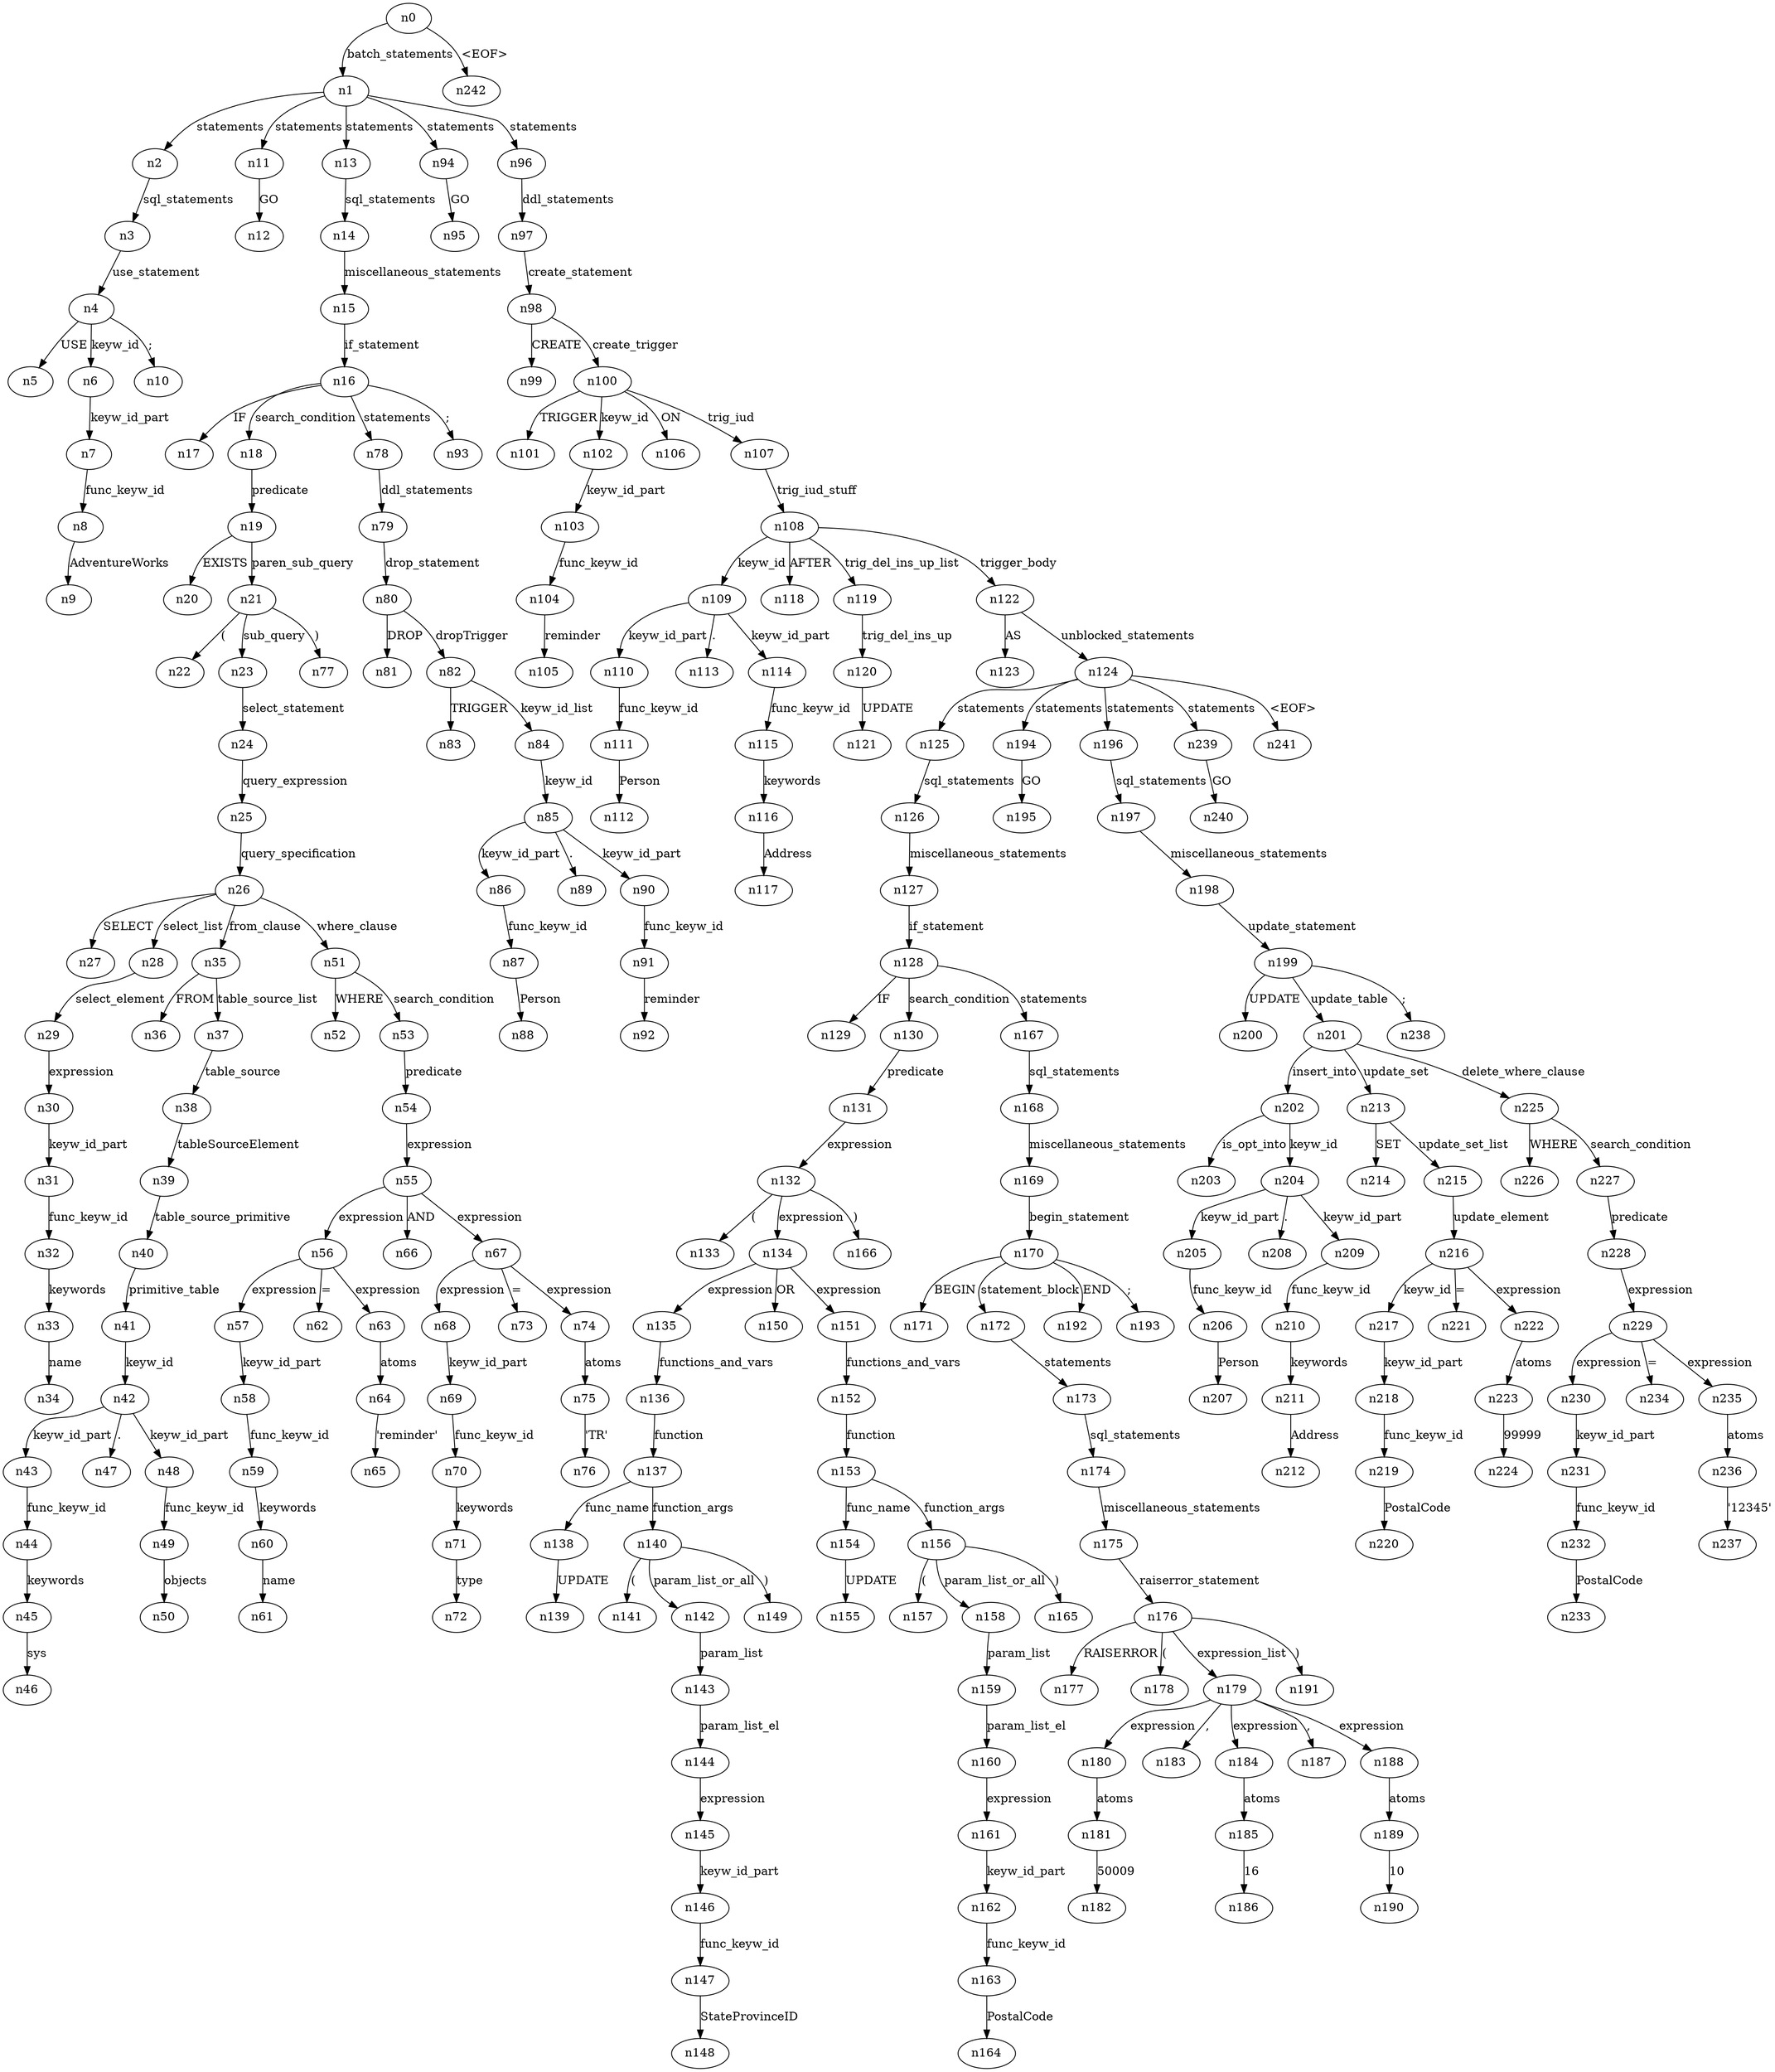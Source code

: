 digraph ParseTree {
  n0 -> n1 [label="batch_statements"];
  n1 -> n2 [label="statements"];
  n2 -> n3 [label="sql_statements"];
  n3 -> n4 [label="use_statement"];
  n4 -> n5 [label="USE"];
  n4 -> n6 [label="keyw_id"];
  n6 -> n7 [label="keyw_id_part"];
  n7 -> n8 [label="func_keyw_id"];
  n8 -> n9 [label="AdventureWorks"];
  n4 -> n10 [label=";"];
  n1 -> n11 [label="statements"];
  n11 -> n12 [label="GO"];
  n1 -> n13 [label="statements"];
  n13 -> n14 [label="sql_statements"];
  n14 -> n15 [label="miscellaneous_statements"];
  n15 -> n16 [label="if_statement"];
  n16 -> n17 [label="IF"];
  n16 -> n18 [label="search_condition"];
  n18 -> n19 [label="predicate"];
  n19 -> n20 [label="EXISTS"];
  n19 -> n21 [label="paren_sub_query"];
  n21 -> n22 [label="("];
  n21 -> n23 [label="sub_query"];
  n23 -> n24 [label="select_statement"];
  n24 -> n25 [label="query_expression"];
  n25 -> n26 [label="query_specification"];
  n26 -> n27 [label="SELECT"];
  n26 -> n28 [label="select_list"];
  n28 -> n29 [label="select_element"];
  n29 -> n30 [label="expression"];
  n30 -> n31 [label="keyw_id_part"];
  n31 -> n32 [label="func_keyw_id"];
  n32 -> n33 [label="keywords"];
  n33 -> n34 [label="name"];
  n26 -> n35 [label="from_clause"];
  n35 -> n36 [label="FROM"];
  n35 -> n37 [label="table_source_list"];
  n37 -> n38 [label="table_source"];
  n38 -> n39 [label="tableSourceElement"];
  n39 -> n40 [label="table_source_primitive"];
  n40 -> n41 [label="primitive_table"];
  n41 -> n42 [label="keyw_id"];
  n42 -> n43 [label="keyw_id_part"];
  n43 -> n44 [label="func_keyw_id"];
  n44 -> n45 [label="keywords"];
  n45 -> n46 [label="sys"];
  n42 -> n47 [label="."];
  n42 -> n48 [label="keyw_id_part"];
  n48 -> n49 [label="func_keyw_id"];
  n49 -> n50 [label="objects"];
  n26 -> n51 [label="where_clause"];
  n51 -> n52 [label="WHERE"];
  n51 -> n53 [label="search_condition"];
  n53 -> n54 [label="predicate"];
  n54 -> n55 [label="expression"];
  n55 -> n56 [label="expression"];
  n56 -> n57 [label="expression"];
  n57 -> n58 [label="keyw_id_part"];
  n58 -> n59 [label="func_keyw_id"];
  n59 -> n60 [label="keywords"];
  n60 -> n61 [label="name"];
  n56 -> n62 [label="="];
  n56 -> n63 [label="expression"];
  n63 -> n64 [label="atoms"];
  n64 -> n65 [label="'reminder'"];
  n55 -> n66 [label="AND"];
  n55 -> n67 [label="expression"];
  n67 -> n68 [label="expression"];
  n68 -> n69 [label="keyw_id_part"];
  n69 -> n70 [label="func_keyw_id"];
  n70 -> n71 [label="keywords"];
  n71 -> n72 [label="type"];
  n67 -> n73 [label="="];
  n67 -> n74 [label="expression"];
  n74 -> n75 [label="atoms"];
  n75 -> n76 [label="'TR'"];
  n21 -> n77 [label=")"];
  n16 -> n78 [label="statements"];
  n78 -> n79 [label="ddl_statements"];
  n79 -> n80 [label="drop_statement"];
  n80 -> n81 [label="DROP"];
  n80 -> n82 [label="dropTrigger"];
  n82 -> n83 [label="TRIGGER"];
  n82 -> n84 [label="keyw_id_list"];
  n84 -> n85 [label="keyw_id"];
  n85 -> n86 [label="keyw_id_part"];
  n86 -> n87 [label="func_keyw_id"];
  n87 -> n88 [label="Person"];
  n85 -> n89 [label="."];
  n85 -> n90 [label="keyw_id_part"];
  n90 -> n91 [label="func_keyw_id"];
  n91 -> n92 [label="reminder"];
  n16 -> n93 [label=";"];
  n1 -> n94 [label="statements"];
  n94 -> n95 [label="GO"];
  n1 -> n96 [label="statements"];
  n96 -> n97 [label="ddl_statements"];
  n97 -> n98 [label="create_statement"];
  n98 -> n99 [label="CREATE"];
  n98 -> n100 [label="create_trigger"];
  n100 -> n101 [label="TRIGGER"];
  n100 -> n102 [label="keyw_id"];
  n102 -> n103 [label="keyw_id_part"];
  n103 -> n104 [label="func_keyw_id"];
  n104 -> n105 [label="reminder"];
  n100 -> n106 [label="ON"];
  n100 -> n107 [label="trig_iud"];
  n107 -> n108 [label="trig_iud_stuff"];
  n108 -> n109 [label="keyw_id"];
  n109 -> n110 [label="keyw_id_part"];
  n110 -> n111 [label="func_keyw_id"];
  n111 -> n112 [label="Person"];
  n109 -> n113 [label="."];
  n109 -> n114 [label="keyw_id_part"];
  n114 -> n115 [label="func_keyw_id"];
  n115 -> n116 [label="keywords"];
  n116 -> n117 [label="Address"];
  n108 -> n118 [label="AFTER"];
  n108 -> n119 [label="trig_del_ins_up_list"];
  n119 -> n120 [label="trig_del_ins_up"];
  n120 -> n121 [label="UPDATE"];
  n108 -> n122 [label="trigger_body"];
  n122 -> n123 [label="AS"];
  n122 -> n124 [label="unblocked_statements"];
  n124 -> n125 [label="statements"];
  n125 -> n126 [label="sql_statements"];
  n126 -> n127 [label="miscellaneous_statements"];
  n127 -> n128 [label="if_statement"];
  n128 -> n129 [label="IF"];
  n128 -> n130 [label="search_condition"];
  n130 -> n131 [label="predicate"];
  n131 -> n132 [label="expression"];
  n132 -> n133 [label="("];
  n132 -> n134 [label="expression"];
  n134 -> n135 [label="expression"];
  n135 -> n136 [label="functions_and_vars"];
  n136 -> n137 [label="function"];
  n137 -> n138 [label="func_name"];
  n138 -> n139 [label="UPDATE"];
  n137 -> n140 [label="function_args"];
  n140 -> n141 [label="("];
  n140 -> n142 [label="param_list_or_all"];
  n142 -> n143 [label="param_list"];
  n143 -> n144 [label="param_list_el"];
  n144 -> n145 [label="expression"];
  n145 -> n146 [label="keyw_id_part"];
  n146 -> n147 [label="func_keyw_id"];
  n147 -> n148 [label="StateProvinceID"];
  n140 -> n149 [label=")"];
  n134 -> n150 [label="OR"];
  n134 -> n151 [label="expression"];
  n151 -> n152 [label="functions_and_vars"];
  n152 -> n153 [label="function"];
  n153 -> n154 [label="func_name"];
  n154 -> n155 [label="UPDATE"];
  n153 -> n156 [label="function_args"];
  n156 -> n157 [label="("];
  n156 -> n158 [label="param_list_or_all"];
  n158 -> n159 [label="param_list"];
  n159 -> n160 [label="param_list_el"];
  n160 -> n161 [label="expression"];
  n161 -> n162 [label="keyw_id_part"];
  n162 -> n163 [label="func_keyw_id"];
  n163 -> n164 [label="PostalCode"];
  n156 -> n165 [label=")"];
  n132 -> n166 [label=")"];
  n128 -> n167 [label="statements"];
  n167 -> n168 [label="sql_statements"];
  n168 -> n169 [label="miscellaneous_statements"];
  n169 -> n170 [label="begin_statement"];
  n170 -> n171 [label="BEGIN"];
  n170 -> n172 [label="statement_block"];
  n172 -> n173 [label="statements"];
  n173 -> n174 [label="sql_statements"];
  n174 -> n175 [label="miscellaneous_statements"];
  n175 -> n176 [label="raiserror_statement"];
  n176 -> n177 [label="RAISERROR"];
  n176 -> n178 [label="("];
  n176 -> n179 [label="expression_list"];
  n179 -> n180 [label="expression"];
  n180 -> n181 [label="atoms"];
  n181 -> n182 [label="50009"];
  n179 -> n183 [label=","];
  n179 -> n184 [label="expression"];
  n184 -> n185 [label="atoms"];
  n185 -> n186 [label="16"];
  n179 -> n187 [label=","];
  n179 -> n188 [label="expression"];
  n188 -> n189 [label="atoms"];
  n189 -> n190 [label="10"];
  n176 -> n191 [label=")"];
  n170 -> n192 [label="END"];
  n170 -> n193 [label=";"];
  n124 -> n194 [label="statements"];
  n194 -> n195 [label="GO"];
  n124 -> n196 [label="statements"];
  n196 -> n197 [label="sql_statements"];
  n197 -> n198 [label="miscellaneous_statements"];
  n198 -> n199 [label="update_statement"];
  n199 -> n200 [label="UPDATE"];
  n199 -> n201 [label="update_table"];
  n201 -> n202 [label="insert_into"];
  n202 -> n203 [label="is_opt_into"];
  n202 -> n204 [label="keyw_id"];
  n204 -> n205 [label="keyw_id_part"];
  n205 -> n206 [label="func_keyw_id"];
  n206 -> n207 [label="Person"];
  n204 -> n208 [label="."];
  n204 -> n209 [label="keyw_id_part"];
  n209 -> n210 [label="func_keyw_id"];
  n210 -> n211 [label="keywords"];
  n211 -> n212 [label="Address"];
  n201 -> n213 [label="update_set"];
  n213 -> n214 [label="SET"];
  n213 -> n215 [label="update_set_list"];
  n215 -> n216 [label="update_element"];
  n216 -> n217 [label="keyw_id"];
  n217 -> n218 [label="keyw_id_part"];
  n218 -> n219 [label="func_keyw_id"];
  n219 -> n220 [label="PostalCode"];
  n216 -> n221 [label="="];
  n216 -> n222 [label="expression"];
  n222 -> n223 [label="atoms"];
  n223 -> n224 [label="99999"];
  n201 -> n225 [label="delete_where_clause"];
  n225 -> n226 [label="WHERE"];
  n225 -> n227 [label="search_condition"];
  n227 -> n228 [label="predicate"];
  n228 -> n229 [label="expression"];
  n229 -> n230 [label="expression"];
  n230 -> n231 [label="keyw_id_part"];
  n231 -> n232 [label="func_keyw_id"];
  n232 -> n233 [label="PostalCode"];
  n229 -> n234 [label="="];
  n229 -> n235 [label="expression"];
  n235 -> n236 [label="atoms"];
  n236 -> n237 [label="'12345'"];
  n199 -> n238 [label=";"];
  n124 -> n239 [label="statements"];
  n239 -> n240 [label="GO"];
  n124 -> n241 [label="<EOF>"];
  n0 -> n242 [label="<EOF>"];
}